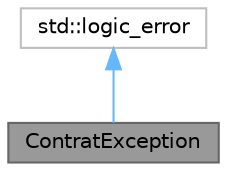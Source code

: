 digraph "ContratException"
{
 // LATEX_PDF_SIZE
  bgcolor="transparent";
  edge [fontname=Helvetica,fontsize=10,labelfontname=Helvetica,labelfontsize=10];
  node [fontname=Helvetica,fontsize=10,shape=box,height=0.2,width=0.4];
  Node1 [id="Node000001",label="ContratException",height=0.2,width=0.4,color="gray40", fillcolor="grey60", style="filled", fontcolor="black",tooltip="Classe de base des exceptions de contrat."];
  Node2 -> Node1 [id="edge1_Node000001_Node000002",dir="back",color="steelblue1",style="solid",tooltip=" "];
  Node2 [id="Node000002",label="std::logic_error",height=0.2,width=0.4,color="grey75", fillcolor="white", style="filled",tooltip=" "];
}
